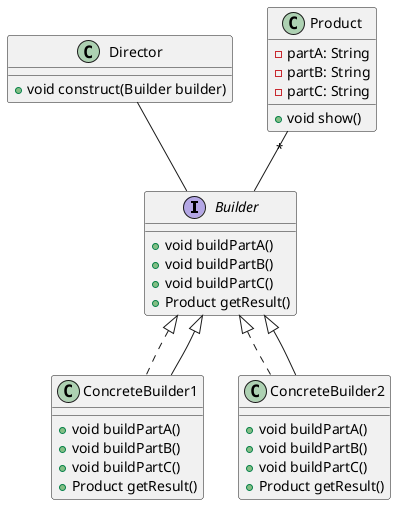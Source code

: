 @startuml

interface Builder {
  + void buildPartA()
  + void buildPartB()
  + void buildPartC()
  + Product getResult()
}

class ConcreteBuilder1 implements Builder {
  + void buildPartA()
  + void buildPartB()
  + void buildPartC()
  + Product getResult()
}

class ConcreteBuilder2 implements Builder {
  + void buildPartA()
  + void buildPartB()
  + void buildPartC()
  + Product getResult()
}

class Director {
  + void construct(Builder builder)
}

class Product {
  - partA: String
  - partB: String
  - partC: String
  + void show()
}

Builder <|-- ConcreteBuilder1
Builder <|-- ConcreteBuilder2
Director -- Builder
Product "*" -- Builder

@enduml
